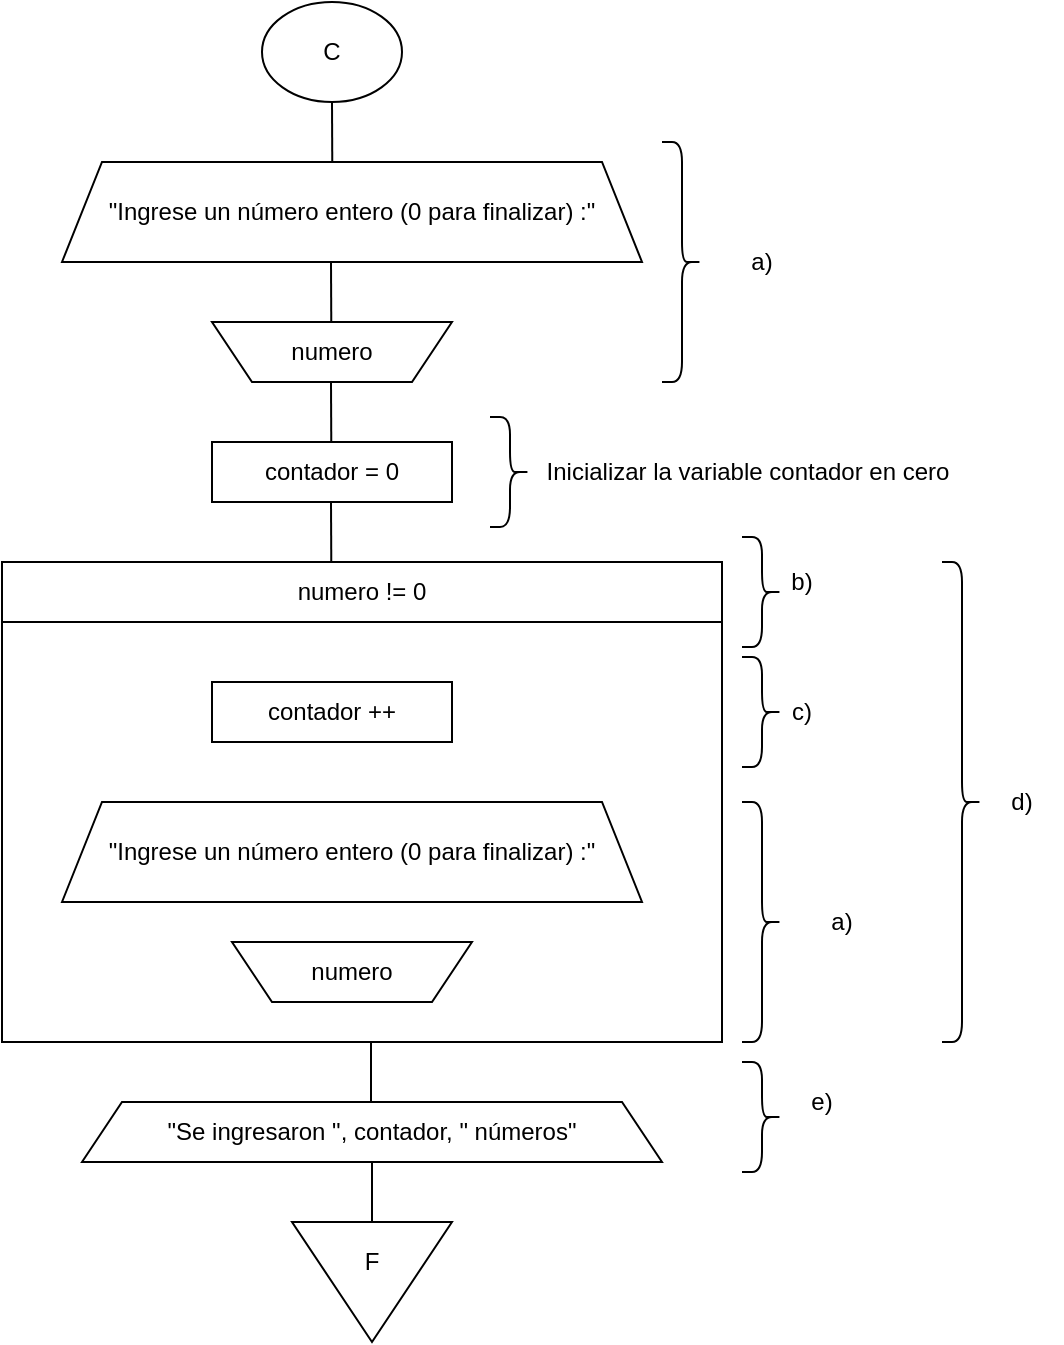 <mxfile version="13.7.8" type="device"><diagram id="Nlmg1wodKIERYJQcL6IE" name="Page-1"><mxGraphModel dx="782" dy="439" grid="1" gridSize="10" guides="1" tooltips="1" connect="1" arrows="1" fold="1" page="1" pageScale="1" pageWidth="827" pageHeight="1169" math="0" shadow="0"><root><mxCell id="0"/><mxCell id="1" parent="0"/><mxCell id="Nga1nUj6Zp3VT85NmwSp-1" value="C" style="ellipse;whiteSpace=wrap;html=1;" vertex="1" parent="1"><mxGeometry x="340" width="70" height="50" as="geometry"/></mxCell><mxCell id="Nga1nUj6Zp3VT85NmwSp-2" value="&lt;font style=&quot;vertical-align: inherit&quot;&gt;&lt;font style=&quot;vertical-align: inherit&quot;&gt;&quot;Ingrese un número entero (0 para finalizar) :&quot;&lt;/font&gt;&lt;/font&gt;" style="shape=trapezoid;perimeter=trapezoidPerimeter;whiteSpace=wrap;html=1;fixedSize=1;" vertex="1" parent="1"><mxGeometry x="240" y="80" width="290" height="50" as="geometry"/></mxCell><mxCell id="Nga1nUj6Zp3VT85NmwSp-3" value="numero" style="shape=trapezoid;perimeter=trapezoidPerimeter;whiteSpace=wrap;html=1;fixedSize=1;direction=west;" vertex="1" parent="1"><mxGeometry x="315" y="160" width="120" height="30" as="geometry"/></mxCell><mxCell id="Nga1nUj6Zp3VT85NmwSp-4" value="" style="endArrow=none;html=1;entryX=0.5;entryY=1;entryDx=0;entryDy=0;exitX=0.466;exitY=0;exitDx=0;exitDy=0;exitPerimeter=0;" edge="1" parent="1" source="Nga1nUj6Zp3VT85NmwSp-2" target="Nga1nUj6Zp3VT85NmwSp-1"><mxGeometry width="50" height="50" relative="1" as="geometry"><mxPoint x="430" y="230" as="sourcePoint"/><mxPoint x="480" y="180" as="targetPoint"/></mxGeometry></mxCell><mxCell id="Nga1nUj6Zp3VT85NmwSp-5" value="" style="endArrow=none;html=1;entryX=0.5;entryY=1;entryDx=0;entryDy=0;exitX=0.466;exitY=0;exitDx=0;exitDy=0;exitPerimeter=0;" edge="1" parent="1"><mxGeometry width="50" height="50" relative="1" as="geometry"><mxPoint x="374.64" y="160" as="sourcePoint"/><mxPoint x="374.5" y="130" as="targetPoint"/></mxGeometry></mxCell><mxCell id="Nga1nUj6Zp3VT85NmwSp-6" value="" style="shape=curlyBracket;whiteSpace=wrap;html=1;rounded=1;direction=west;" vertex="1" parent="1"><mxGeometry x="540" y="70" width="20" height="120" as="geometry"/></mxCell><mxCell id="Nga1nUj6Zp3VT85NmwSp-7" value="a)" style="text;html=1;strokeColor=none;fillColor=none;align=center;verticalAlign=middle;whiteSpace=wrap;rounded=0;" vertex="1" parent="1"><mxGeometry x="570" y="120" width="40" height="20" as="geometry"/></mxCell><mxCell id="Nga1nUj6Zp3VT85NmwSp-8" value="numero != 0" style="rounded=0;whiteSpace=wrap;html=1;" vertex="1" parent="1"><mxGeometry x="210" y="280" width="360" height="30" as="geometry"/></mxCell><mxCell id="Nga1nUj6Zp3VT85NmwSp-9" value="" style="rounded=0;whiteSpace=wrap;html=1;" vertex="1" parent="1"><mxGeometry x="210" y="310" width="360" height="210" as="geometry"/></mxCell><mxCell id="Nga1nUj6Zp3VT85NmwSp-10" value="contador ++" style="rounded=0;whiteSpace=wrap;html=1;" vertex="1" parent="1"><mxGeometry x="315" y="340" width="120" height="30" as="geometry"/></mxCell><mxCell id="Nga1nUj6Zp3VT85NmwSp-12" value="contador = 0" style="rounded=0;whiteSpace=wrap;html=1;" vertex="1" parent="1"><mxGeometry x="315" y="220" width="120" height="30" as="geometry"/></mxCell><mxCell id="Nga1nUj6Zp3VT85NmwSp-14" value="" style="endArrow=none;html=1;entryX=0.5;entryY=1;entryDx=0;entryDy=0;exitX=0.466;exitY=0;exitDx=0;exitDy=0;exitPerimeter=0;" edge="1" parent="1"><mxGeometry width="50" height="50" relative="1" as="geometry"><mxPoint x="374.64" y="220" as="sourcePoint"/><mxPoint x="374.5" y="190" as="targetPoint"/></mxGeometry></mxCell><mxCell id="Nga1nUj6Zp3VT85NmwSp-15" value="" style="endArrow=none;html=1;entryX=0.5;entryY=1;entryDx=0;entryDy=0;exitX=0.466;exitY=0;exitDx=0;exitDy=0;exitPerimeter=0;" edge="1" parent="1"><mxGeometry width="50" height="50" relative="1" as="geometry"><mxPoint x="374.64" y="280" as="sourcePoint"/><mxPoint x="374.5" y="250" as="targetPoint"/></mxGeometry></mxCell><mxCell id="Nga1nUj6Zp3VT85NmwSp-17" value="" style="shape=curlyBracket;whiteSpace=wrap;html=1;rounded=1;direction=west;size=0.5;" vertex="1" parent="1"><mxGeometry x="454" y="207.5" width="20" height="55" as="geometry"/></mxCell><mxCell id="Nga1nUj6Zp3VT85NmwSp-18" value="Inicializar la variable contador en cero" style="text;html=1;strokeColor=none;fillColor=none;align=center;verticalAlign=middle;whiteSpace=wrap;rounded=0;" vertex="1" parent="1"><mxGeometry x="450" y="225" width="266" height="20" as="geometry"/></mxCell><mxCell id="Nga1nUj6Zp3VT85NmwSp-21" value="&lt;font style=&quot;vertical-align: inherit&quot;&gt;&lt;font style=&quot;vertical-align: inherit&quot;&gt;&quot;Ingrese un número entero (0 para finalizar) :&quot;&lt;/font&gt;&lt;/font&gt;" style="shape=trapezoid;perimeter=trapezoidPerimeter;whiteSpace=wrap;html=1;fixedSize=1;" vertex="1" parent="1"><mxGeometry x="240" y="400" width="290" height="50" as="geometry"/></mxCell><mxCell id="Nga1nUj6Zp3VT85NmwSp-22" value="numero" style="shape=trapezoid;perimeter=trapezoidPerimeter;whiteSpace=wrap;html=1;fixedSize=1;direction=west;" vertex="1" parent="1"><mxGeometry x="325" y="470" width="120" height="30" as="geometry"/></mxCell><mxCell id="Nga1nUj6Zp3VT85NmwSp-24" value="" style="shape=curlyBracket;whiteSpace=wrap;html=1;rounded=1;direction=west;" vertex="1" parent="1"><mxGeometry x="580" y="400" width="20" height="120" as="geometry"/></mxCell><mxCell id="Nga1nUj6Zp3VT85NmwSp-25" value="a)" style="text;html=1;strokeColor=none;fillColor=none;align=center;verticalAlign=middle;whiteSpace=wrap;rounded=0;" vertex="1" parent="1"><mxGeometry x="610" y="450" width="40" height="20" as="geometry"/></mxCell><mxCell id="Nga1nUj6Zp3VT85NmwSp-26" value="" style="shape=curlyBracket;whiteSpace=wrap;html=1;rounded=1;direction=west;size=0.5;" vertex="1" parent="1"><mxGeometry x="580" y="327.5" width="20" height="55" as="geometry"/></mxCell><mxCell id="Nga1nUj6Zp3VT85NmwSp-28" value="c)" style="text;html=1;strokeColor=none;fillColor=none;align=center;verticalAlign=middle;whiteSpace=wrap;rounded=0;" vertex="1" parent="1"><mxGeometry x="590" y="345" width="40" height="20" as="geometry"/></mxCell><mxCell id="Nga1nUj6Zp3VT85NmwSp-30" value="" style="shape=curlyBracket;whiteSpace=wrap;html=1;rounded=1;direction=west;size=0.5;" vertex="1" parent="1"><mxGeometry x="680" y="280" width="20" height="240" as="geometry"/></mxCell><mxCell id="Nga1nUj6Zp3VT85NmwSp-31" value="d)" style="text;html=1;strokeColor=none;fillColor=none;align=center;verticalAlign=middle;whiteSpace=wrap;rounded=0;" vertex="1" parent="1"><mxGeometry x="700" y="390" width="40" height="20" as="geometry"/></mxCell><mxCell id="Nga1nUj6Zp3VT85NmwSp-32" value="" style="shape=curlyBracket;whiteSpace=wrap;html=1;rounded=1;direction=west;size=0.5;" vertex="1" parent="1"><mxGeometry x="580" y="267.5" width="20" height="55" as="geometry"/></mxCell><mxCell id="Nga1nUj6Zp3VT85NmwSp-33" value="b)" style="text;html=1;strokeColor=none;fillColor=none;align=center;verticalAlign=middle;whiteSpace=wrap;rounded=0;" vertex="1" parent="1"><mxGeometry x="590" y="280" width="40" height="20" as="geometry"/></mxCell><mxCell id="Nga1nUj6Zp3VT85NmwSp-34" value="&lt;font style=&quot;vertical-align: inherit&quot;&gt;&lt;font style=&quot;vertical-align: inherit&quot;&gt;&quot;Se ingresaron &quot;, contador, &quot; números&quot;&lt;/font&gt;&lt;/font&gt;" style="shape=trapezoid;perimeter=trapezoidPerimeter;whiteSpace=wrap;html=1;fixedSize=1;" vertex="1" parent="1"><mxGeometry x="250" y="550" width="290" height="30" as="geometry"/></mxCell><mxCell id="Nga1nUj6Zp3VT85NmwSp-36" value="" style="triangle;whiteSpace=wrap;html=1;rotation=90;" vertex="1" parent="1"><mxGeometry x="365" y="600" width="60" height="80" as="geometry"/></mxCell><mxCell id="Nga1nUj6Zp3VT85NmwSp-37" value="F" style="text;html=1;strokeColor=none;fillColor=none;align=center;verticalAlign=middle;whiteSpace=wrap;rounded=0;" vertex="1" parent="1"><mxGeometry x="375" y="620" width="40" height="20" as="geometry"/></mxCell><mxCell id="Nga1nUj6Zp3VT85NmwSp-38" value="" style="endArrow=none;html=1;exitX=0;exitY=0.5;exitDx=0;exitDy=0;entryX=0.5;entryY=1;entryDx=0;entryDy=0;" edge="1" parent="1" source="Nga1nUj6Zp3VT85NmwSp-36" target="Nga1nUj6Zp3VT85NmwSp-34"><mxGeometry width="50" height="50" relative="1" as="geometry"><mxPoint x="290" y="510" as="sourcePoint"/><mxPoint x="340" y="460" as="targetPoint"/></mxGeometry></mxCell><mxCell id="Nga1nUj6Zp3VT85NmwSp-39" value="" style="endArrow=none;html=1;exitX=0;exitY=0.5;exitDx=0;exitDy=0;entryX=0.5;entryY=1;entryDx=0;entryDy=0;" edge="1" parent="1"><mxGeometry width="50" height="50" relative="1" as="geometry"><mxPoint x="394.5" y="550" as="sourcePoint"/><mxPoint x="394.5" y="520" as="targetPoint"/></mxGeometry></mxCell><mxCell id="Nga1nUj6Zp3VT85NmwSp-40" value="" style="shape=curlyBracket;whiteSpace=wrap;html=1;rounded=1;direction=west;size=0.5;" vertex="1" parent="1"><mxGeometry x="580" y="530" width="20" height="55" as="geometry"/></mxCell><mxCell id="Nga1nUj6Zp3VT85NmwSp-41" value="e)" style="text;html=1;strokeColor=none;fillColor=none;align=center;verticalAlign=middle;whiteSpace=wrap;rounded=0;" vertex="1" parent="1"><mxGeometry x="600" y="540" width="40" height="20" as="geometry"/></mxCell></root></mxGraphModel></diagram></mxfile>
